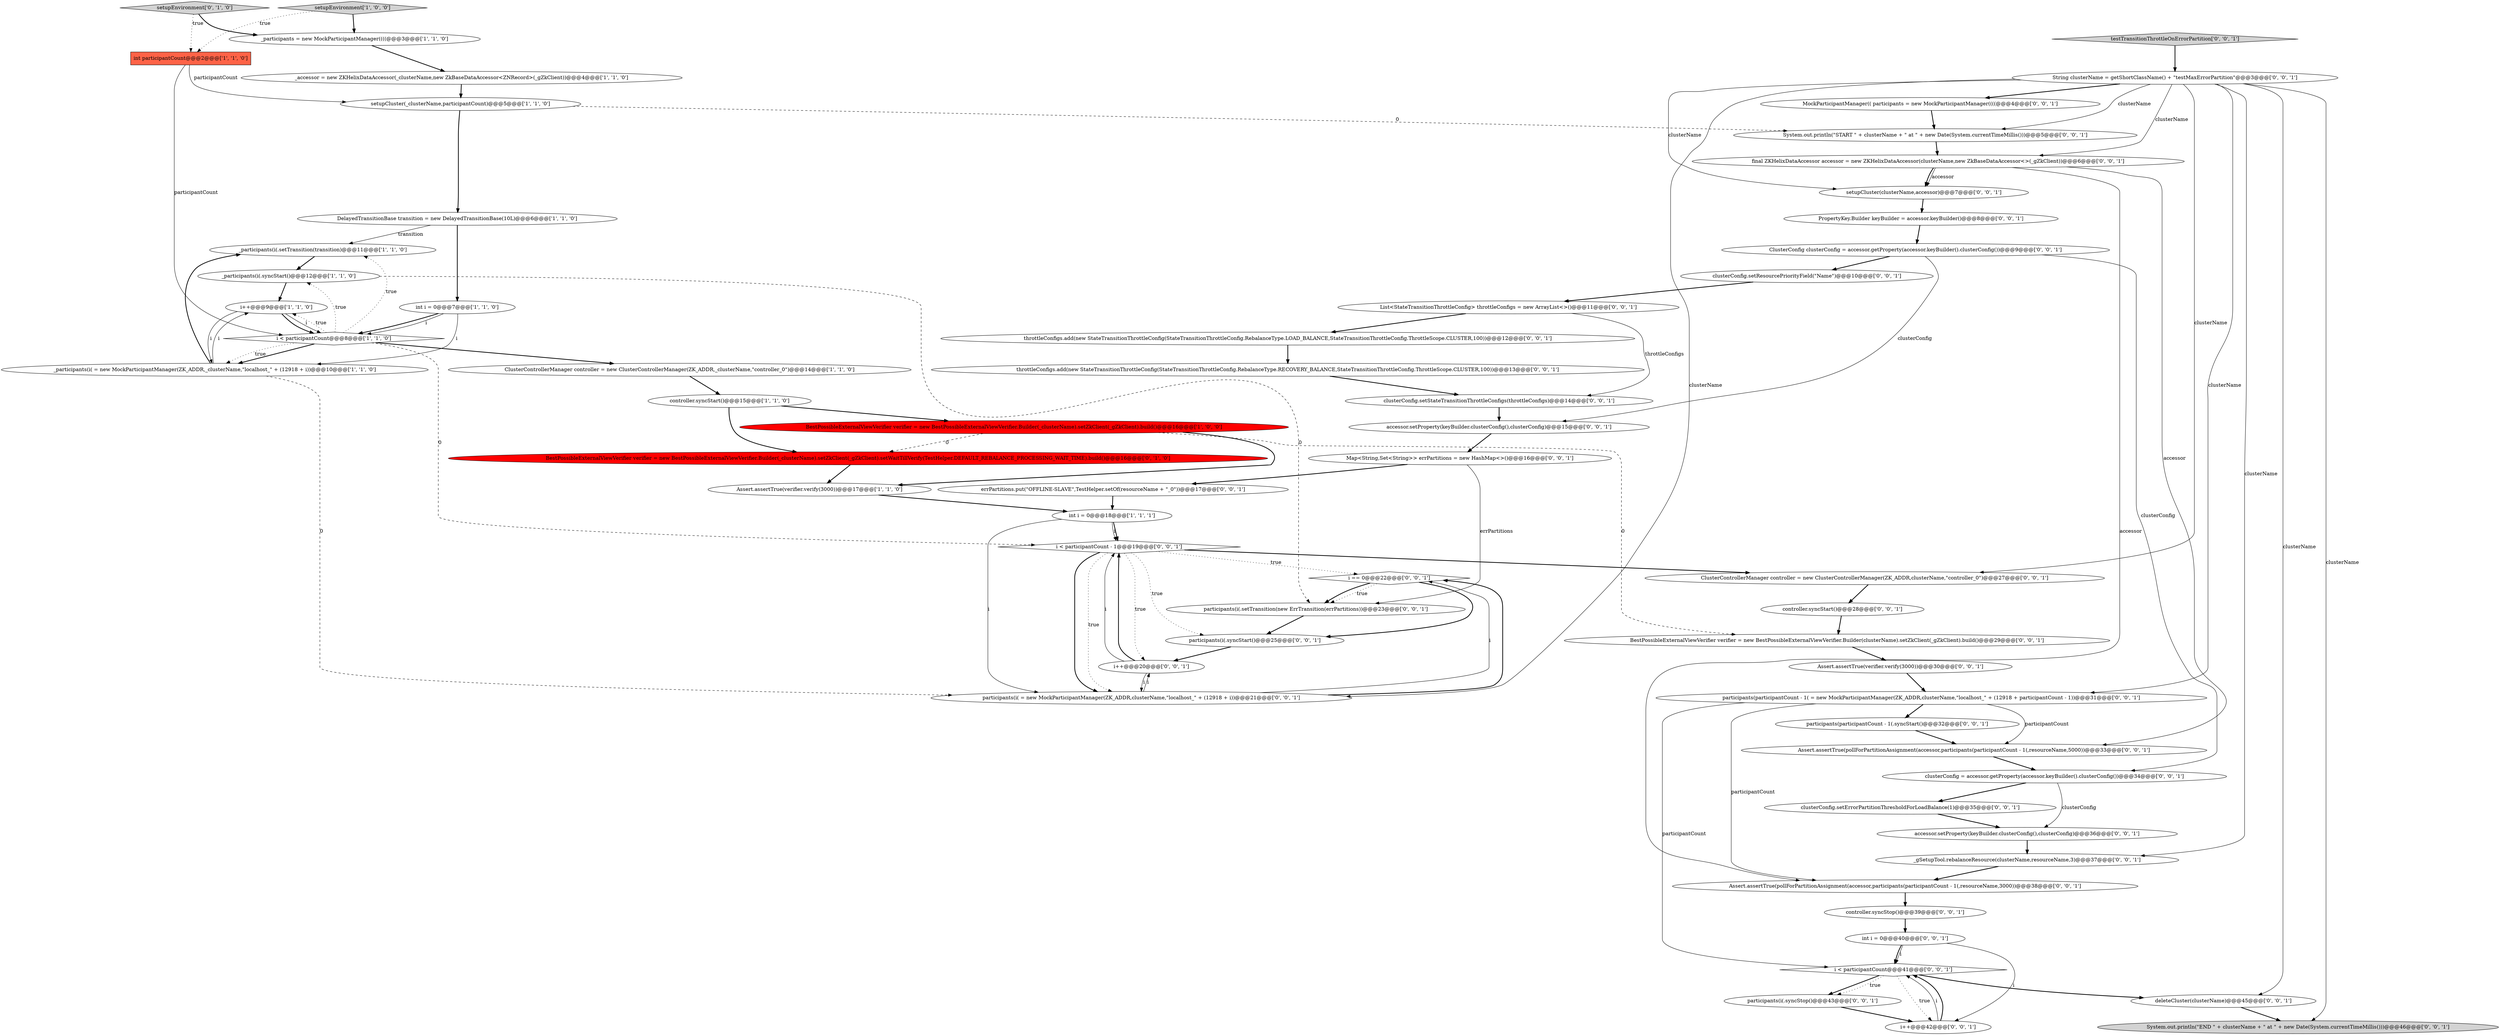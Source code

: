 digraph {
53 [style = filled, label = "accessor.setProperty(keyBuilder.clusterConfig(),clusterConfig)@@@15@@@['0', '0', '1']", fillcolor = white, shape = ellipse image = "AAA0AAABBB3BBB"];
37 [style = filled, label = "setupCluster(clusterName,accessor)@@@7@@@['0', '0', '1']", fillcolor = white, shape = ellipse image = "AAA0AAABBB3BBB"];
51 [style = filled, label = "ClusterControllerManager controller = new ClusterControllerManager(ZK_ADDR,clusterName,\"controller_0\")@@@27@@@['0', '0', '1']", fillcolor = white, shape = ellipse image = "AAA0AAABBB3BBB"];
58 [style = filled, label = "_gSetupTool.rebalanceResource(clusterName,resourceName,3)@@@37@@@['0', '0', '1']", fillcolor = white, shape = ellipse image = "AAA0AAABBB3BBB"];
52 [style = filled, label = "errPartitions.put(\"OFFLINE-SLAVE\",TestHelper.setOf(resourceName + \"_0\"))@@@17@@@['0', '0', '1']", fillcolor = white, shape = ellipse image = "AAA0AAABBB3BBB"];
4 [style = filled, label = "ClusterControllerManager controller = new ClusterControllerManager(ZK_ADDR,_clusterName,\"controller_0\")@@@14@@@['1', '1', '0']", fillcolor = white, shape = ellipse image = "AAA0AAABBB1BBB"];
47 [style = filled, label = "MockParticipantManager(( participants = new MockParticipantManager((((@@@4@@@['0', '0', '1']", fillcolor = white, shape = ellipse image = "AAA0AAABBB3BBB"];
45 [style = filled, label = "List<StateTransitionThrottleConfig> throttleConfigs = new ArrayList<>()@@@11@@@['0', '0', '1']", fillcolor = white, shape = ellipse image = "AAA0AAABBB3BBB"];
12 [style = filled, label = "_participants(i(.setTransition(transition)@@@11@@@['1', '1', '0']", fillcolor = white, shape = ellipse image = "AAA0AAABBB1BBB"];
32 [style = filled, label = "System.out.println(\"END \" + clusterName + \" at \" + new Date(System.currentTimeMillis()))@@@46@@@['0', '0', '1']", fillcolor = lightgray, shape = ellipse image = "AAA0AAABBB3BBB"];
20 [style = filled, label = "i < participantCount - 1@@@19@@@['0', '0', '1']", fillcolor = white, shape = diamond image = "AAA0AAABBB3BBB"];
41 [style = filled, label = "accessor.setProperty(keyBuilder.clusterConfig(),clusterConfig)@@@36@@@['0', '0', '1']", fillcolor = white, shape = ellipse image = "AAA0AAABBB3BBB"];
40 [style = filled, label = "controller.syncStart()@@@28@@@['0', '0', '1']", fillcolor = white, shape = ellipse image = "AAA0AAABBB3BBB"];
5 [style = filled, label = "i++@@@9@@@['1', '1', '0']", fillcolor = white, shape = ellipse image = "AAA0AAABBB1BBB"];
56 [style = filled, label = "participants(i(.syncStop()@@@43@@@['0', '0', '1']", fillcolor = white, shape = ellipse image = "AAA0AAABBB3BBB"];
18 [style = filled, label = "setupEnvironment['0', '1', '0']", fillcolor = lightgray, shape = diamond image = "AAA0AAABBB2BBB"];
24 [style = filled, label = "deleteCluster(clusterName)@@@45@@@['0', '0', '1']", fillcolor = white, shape = ellipse image = "AAA0AAABBB3BBB"];
22 [style = filled, label = "final ZKHelixDataAccessor accessor = new ZKHelixDataAccessor(clusterName,new ZkBaseDataAccessor<>(_gZkClient))@@@6@@@['0', '0', '1']", fillcolor = white, shape = ellipse image = "AAA0AAABBB3BBB"];
59 [style = filled, label = "i < participantCount@@@41@@@['0', '0', '1']", fillcolor = white, shape = diamond image = "AAA0AAABBB3BBB"];
3 [style = filled, label = "int i = 0@@@7@@@['1', '1', '0']", fillcolor = white, shape = ellipse image = "AAA0AAABBB1BBB"];
30 [style = filled, label = "i == 0@@@22@@@['0', '0', '1']", fillcolor = white, shape = diamond image = "AAA0AAABBB3BBB"];
13 [style = filled, label = "controller.syncStart()@@@15@@@['1', '1', '0']", fillcolor = white, shape = ellipse image = "AAA0AAABBB1BBB"];
35 [style = filled, label = "Assert.assertTrue(verifier.verify(3000))@@@30@@@['0', '0', '1']", fillcolor = white, shape = ellipse image = "AAA0AAABBB3BBB"];
38 [style = filled, label = "testTransitionThrottleOnErrorPartition['0', '0', '1']", fillcolor = lightgray, shape = diamond image = "AAA0AAABBB3BBB"];
25 [style = filled, label = "participants(participantCount - 1( = new MockParticipantManager(ZK_ADDR,clusterName,\"localhost_\" + (12918 + participantCount - 1))@@@31@@@['0', '0', '1']", fillcolor = white, shape = ellipse image = "AAA0AAABBB3BBB"];
11 [style = filled, label = "int participantCount@@@2@@@['1', '1', '0']", fillcolor = tomato, shape = box image = "AAA0AAABBB1BBB"];
0 [style = filled, label = "i < participantCount@@@8@@@['1', '1', '0']", fillcolor = white, shape = diamond image = "AAA0AAABBB1BBB"];
6 [style = filled, label = "setupEnvironment['1', '0', '0']", fillcolor = lightgray, shape = diamond image = "AAA0AAABBB1BBB"];
10 [style = filled, label = "Assert.assertTrue(verifier.verify(3000))@@@17@@@['1', '1', '0']", fillcolor = white, shape = ellipse image = "AAA0AAABBB1BBB"];
34 [style = filled, label = "clusterConfig.setResourcePriorityField(\"Name\")@@@10@@@['0', '0', '1']", fillcolor = white, shape = ellipse image = "AAA0AAABBB3BBB"];
43 [style = filled, label = "participants(i(.syncStart()@@@25@@@['0', '0', '1']", fillcolor = white, shape = ellipse image = "AAA0AAABBB3BBB"];
16 [style = filled, label = "DelayedTransitionBase transition = new DelayedTransitionBase(10L)@@@6@@@['1', '1', '0']", fillcolor = white, shape = ellipse image = "AAA0AAABBB1BBB"];
46 [style = filled, label = "BestPossibleExternalViewVerifier verifier = new BestPossibleExternalViewVerifier.Builder(clusterName).setZkClient(_gZkClient).build()@@@29@@@['0', '0', '1']", fillcolor = white, shape = ellipse image = "AAA0AAABBB3BBB"];
55 [style = filled, label = "i++@@@42@@@['0', '0', '1']", fillcolor = white, shape = ellipse image = "AAA0AAABBB3BBB"];
14 [style = filled, label = "_accessor = new ZKHelixDataAccessor(_clusterName,new ZkBaseDataAccessor<ZNRecord>(_gZkClient))@@@4@@@['1', '1', '0']", fillcolor = white, shape = ellipse image = "AAA0AAABBB1BBB"];
23 [style = filled, label = "clusterConfig.setStateTransitionThrottleConfigs(throttleConfigs)@@@14@@@['0', '0', '1']", fillcolor = white, shape = ellipse image = "AAA0AAABBB3BBB"];
54 [style = filled, label = "participants(i(.setTransition(new ErrTransition(errPartitions))@@@23@@@['0', '0', '1']", fillcolor = white, shape = ellipse image = "AAA0AAABBB3BBB"];
57 [style = filled, label = "ClusterConfig clusterConfig = accessor.getProperty(accessor.keyBuilder().clusterConfig())@@@9@@@['0', '0', '1']", fillcolor = white, shape = ellipse image = "AAA0AAABBB3BBB"];
36 [style = filled, label = "i++@@@20@@@['0', '0', '1']", fillcolor = white, shape = ellipse image = "AAA0AAABBB3BBB"];
8 [style = filled, label = "int i = 0@@@18@@@['1', '1', '1']", fillcolor = white, shape = ellipse image = "AAA0AAABBB1BBB"];
48 [style = filled, label = "PropertyKey.Builder keyBuilder = accessor.keyBuilder()@@@8@@@['0', '0', '1']", fillcolor = white, shape = ellipse image = "AAA0AAABBB3BBB"];
15 [style = filled, label = "BestPossibleExternalViewVerifier verifier = new BestPossibleExternalViewVerifier.Builder(_clusterName).setZkClient(_gZkClient).build()@@@16@@@['1', '0', '0']", fillcolor = red, shape = ellipse image = "AAA1AAABBB1BBB"];
49 [style = filled, label = "controller.syncStop()@@@39@@@['0', '0', '1']", fillcolor = white, shape = ellipse image = "AAA0AAABBB3BBB"];
17 [style = filled, label = "BestPossibleExternalViewVerifier verifier = new BestPossibleExternalViewVerifier.Builder(_clusterName).setZkClient(_gZkClient).setWaitTillVerify(TestHelper.DEFAULT_REBALANCE_PROCESSING_WAIT_TIME).build()@@@16@@@['0', '1', '0']", fillcolor = red, shape = ellipse image = "AAA1AAABBB2BBB"];
44 [style = filled, label = "Assert.assertTrue(pollForPartitionAssignment(accessor,participants(participantCount - 1(,resourceName,5000))@@@33@@@['0', '0', '1']", fillcolor = white, shape = ellipse image = "AAA0AAABBB3BBB"];
31 [style = filled, label = "clusterConfig.setErrorPartitionThresholdForLoadBalance(1)@@@35@@@['0', '0', '1']", fillcolor = white, shape = ellipse image = "AAA0AAABBB3BBB"];
33 [style = filled, label = "throttleConfigs.add(new StateTransitionThrottleConfig(StateTransitionThrottleConfig.RebalanceType.LOAD_BALANCE,StateTransitionThrottleConfig.ThrottleScope.CLUSTER,100))@@@12@@@['0', '0', '1']", fillcolor = white, shape = ellipse image = "AAA0AAABBB3BBB"];
1 [style = filled, label = "setupCluster(_clusterName,participantCount)@@@5@@@['1', '1', '0']", fillcolor = white, shape = ellipse image = "AAA0AAABBB1BBB"];
2 [style = filled, label = "_participants(i( = new MockParticipantManager(ZK_ADDR,_clusterName,\"localhost_\" + (12918 + i))@@@10@@@['1', '1', '0']", fillcolor = white, shape = ellipse image = "AAA0AAABBB1BBB"];
28 [style = filled, label = "int i = 0@@@40@@@['0', '0', '1']", fillcolor = white, shape = ellipse image = "AAA0AAABBB3BBB"];
39 [style = filled, label = "String clusterName = getShortClassName() + \"testMaxErrorPartition\"@@@3@@@['0', '0', '1']", fillcolor = white, shape = ellipse image = "AAA0AAABBB3BBB"];
42 [style = filled, label = "participants(participantCount - 1(.syncStart()@@@32@@@['0', '0', '1']", fillcolor = white, shape = ellipse image = "AAA0AAABBB3BBB"];
50 [style = filled, label = "Map<String,Set<String>> errPartitions = new HashMap<>()@@@16@@@['0', '0', '1']", fillcolor = white, shape = ellipse image = "AAA0AAABBB3BBB"];
7 [style = filled, label = "_participants = new MockParticipantManager((((@@@3@@@['1', '1', '0']", fillcolor = white, shape = ellipse image = "AAA0AAABBB1BBB"];
21 [style = filled, label = "participants(i( = new MockParticipantManager(ZK_ADDR,clusterName,\"localhost_\" + (12918 + i))@@@21@@@['0', '0', '1']", fillcolor = white, shape = ellipse image = "AAA0AAABBB3BBB"];
19 [style = filled, label = "throttleConfigs.add(new StateTransitionThrottleConfig(StateTransitionThrottleConfig.RebalanceType.RECOVERY_BALANCE,StateTransitionThrottleConfig.ThrottleScope.CLUSTER,100))@@@13@@@['0', '0', '1']", fillcolor = white, shape = ellipse image = "AAA0AAABBB3BBB"];
27 [style = filled, label = "System.out.println(\"START \" + clusterName + \" at \" + new Date(System.currentTimeMillis()))@@@5@@@['0', '0', '1']", fillcolor = white, shape = ellipse image = "AAA0AAABBB3BBB"];
26 [style = filled, label = "Assert.assertTrue(pollForPartitionAssignment(accessor,participants(participantCount - 1(,resourceName,3000))@@@38@@@['0', '0', '1']", fillcolor = white, shape = ellipse image = "AAA0AAABBB3BBB"];
29 [style = filled, label = "clusterConfig = accessor.getProperty(accessor.keyBuilder().clusterConfig())@@@34@@@['0', '0', '1']", fillcolor = white, shape = ellipse image = "AAA0AAABBB3BBB"];
9 [style = filled, label = "_participants(i(.syncStart()@@@12@@@['1', '1', '0']", fillcolor = white, shape = ellipse image = "AAA0AAABBB1BBB"];
22->37 [style = solid, label="accessor"];
0->12 [style = dotted, label="true"];
15->10 [style = bold, label=""];
52->8 [style = bold, label=""];
0->5 [style = dotted, label="true"];
16->12 [style = solid, label="transition"];
22->37 [style = bold, label=""];
59->55 [style = dotted, label="true"];
1->27 [style = dashed, label="0"];
24->32 [style = bold, label=""];
25->44 [style = solid, label="participantCount"];
36->20 [style = solid, label="i"];
45->33 [style = bold, label=""];
20->36 [style = dotted, label="true"];
8->20 [style = solid, label="i"];
11->1 [style = solid, label="participantCount"];
21->30 [style = bold, label=""];
47->27 [style = bold, label=""];
12->9 [style = bold, label=""];
38->39 [style = bold, label=""];
36->20 [style = bold, label=""];
57->34 [style = bold, label=""];
7->14 [style = bold, label=""];
13->17 [style = bold, label=""];
57->29 [style = solid, label="clusterConfig"];
55->59 [style = solid, label="i"];
39->21 [style = solid, label="clusterName"];
42->44 [style = bold, label=""];
8->20 [style = bold, label=""];
10->8 [style = bold, label=""];
5->0 [style = bold, label=""];
20->43 [style = dotted, label="true"];
20->30 [style = dotted, label="true"];
25->59 [style = solid, label="participantCount"];
37->48 [style = bold, label=""];
9->5 [style = bold, label=""];
39->47 [style = bold, label=""];
6->11 [style = dotted, label="true"];
41->58 [style = bold, label=""];
22->26 [style = solid, label="accessor"];
50->54 [style = solid, label="errPartitions"];
16->3 [style = bold, label=""];
3->2 [style = solid, label="i"];
55->59 [style = bold, label=""];
39->51 [style = solid, label="clusterName"];
26->49 [style = bold, label=""];
25->26 [style = solid, label="participantCount"];
39->22 [style = solid, label="clusterName"];
27->22 [style = bold, label=""];
45->23 [style = solid, label="throttleConfigs"];
3->0 [style = bold, label=""];
18->11 [style = dotted, label="true"];
30->54 [style = dotted, label="true"];
11->0 [style = solid, label="participantCount"];
2->21 [style = dashed, label="0"];
22->44 [style = solid, label="accessor"];
1->16 [style = bold, label=""];
31->41 [style = bold, label=""];
15->17 [style = dashed, label="0"];
13->15 [style = bold, label=""];
6->7 [style = bold, label=""];
18->7 [style = bold, label=""];
28->59 [style = bold, label=""];
59->56 [style = bold, label=""];
2->5 [style = solid, label="i"];
39->58 [style = solid, label="clusterName"];
17->10 [style = bold, label=""];
29->41 [style = solid, label="clusterConfig"];
57->53 [style = solid, label="clusterConfig"];
39->32 [style = solid, label="clusterName"];
30->43 [style = bold, label=""];
54->43 [style = bold, label=""];
44->29 [style = bold, label=""];
5->2 [style = solid, label="i"];
4->13 [style = bold, label=""];
43->36 [style = bold, label=""];
49->28 [style = bold, label=""];
21->30 [style = solid, label="i"];
28->55 [style = solid, label="i"];
53->50 [style = bold, label=""];
35->25 [style = bold, label=""];
51->40 [style = bold, label=""];
30->54 [style = bold, label=""];
46->35 [style = bold, label=""];
20->51 [style = bold, label=""];
25->42 [style = bold, label=""];
39->24 [style = solid, label="clusterName"];
58->26 [style = bold, label=""];
33->19 [style = bold, label=""];
21->36 [style = solid, label="i"];
0->9 [style = dotted, label="true"];
8->21 [style = solid, label="i"];
48->57 [style = bold, label=""];
34->45 [style = bold, label=""];
0->2 [style = bold, label=""];
39->27 [style = solid, label="clusterName"];
39->37 [style = solid, label="clusterName"];
39->25 [style = solid, label="clusterName"];
29->31 [style = bold, label=""];
28->59 [style = solid, label="i"];
20->21 [style = dotted, label="true"];
0->20 [style = dashed, label="0"];
50->52 [style = bold, label=""];
14->1 [style = bold, label=""];
2->12 [style = bold, label=""];
40->46 [style = bold, label=""];
3->0 [style = solid, label="i"];
20->21 [style = bold, label=""];
59->56 [style = dotted, label="true"];
15->46 [style = dashed, label="0"];
0->4 [style = bold, label=""];
19->23 [style = bold, label=""];
5->0 [style = solid, label="i"];
59->24 [style = bold, label=""];
23->53 [style = bold, label=""];
36->21 [style = solid, label="i"];
0->2 [style = dotted, label="true"];
9->54 [style = dashed, label="0"];
56->55 [style = bold, label=""];
}

